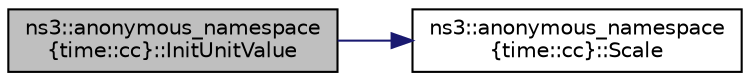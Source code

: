 digraph "ns3::anonymous_namespace{time::cc}::InitUnitValue"
{
 // LATEX_PDF_SIZE
  edge [fontname="Helvetica",fontsize="10",labelfontname="Helvetica",labelfontsize="10"];
  node [fontname="Helvetica",fontsize="10",shape=record];
  rankdir="LR";
  Node1 [label="ns3::anonymous_namespace\l\{time::cc\}::InitUnitValue",height=0.2,width=0.4,color="black", fillcolor="grey75", style="filled", fontcolor="black",tooltip="Initializer for UNIT_VALUE."];
  Node1 -> Node2 [color="midnightblue",fontsize="10",style="solid",fontname="Helvetica"];
  Node2 [label="ns3::anonymous_namespace\l\{time::cc\}::Scale",height=0.2,width=0.4,color="black", fillcolor="white", style="filled",URL="$namespacens3_1_1anonymous__namespace_02time_8cc_03.html#ae6759614e564740613dc6255eb55e565",tooltip="Scale a unit to the smallest unit."];
}

